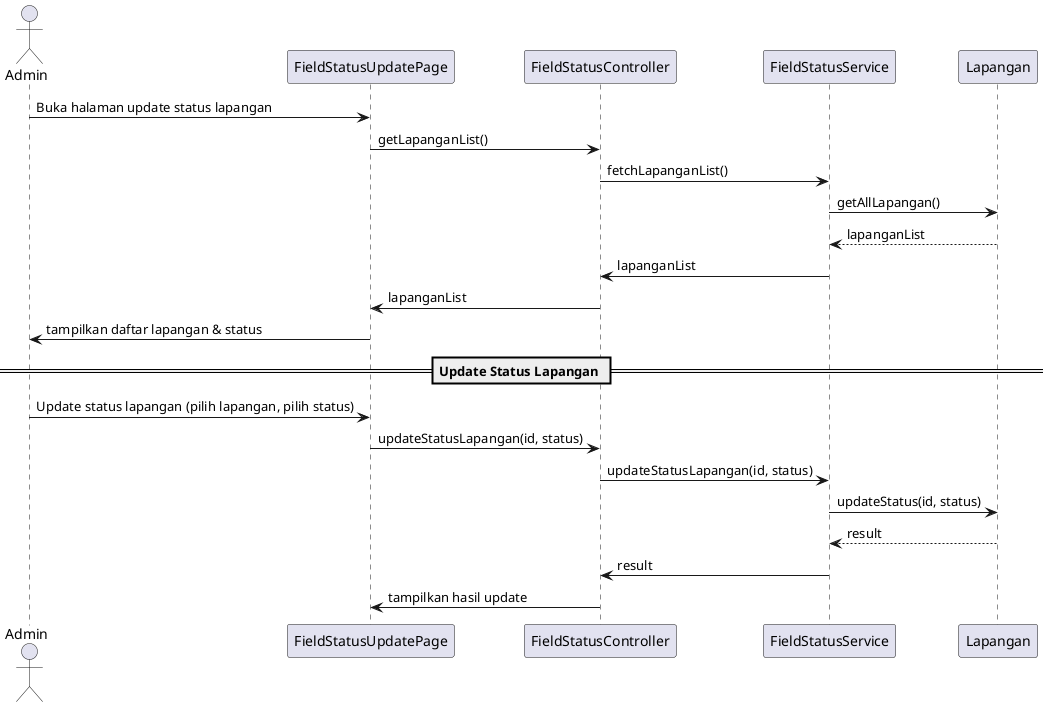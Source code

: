 @startuml
actor Admin
participant "FieldStatusUpdatePage" as UI
participant "FieldStatusController" as Controller
participant "FieldStatusService" as Service
participant "Lapangan" as LapanganEntity

Admin -> UI : Buka halaman update status lapangan
UI -> Controller : getLapanganList()
Controller -> Service : fetchLapanganList()
Service -> LapanganEntity : getAllLapangan()
LapanganEntity --> Service : lapanganList
Service -> Controller : lapanganList
Controller -> UI : lapanganList
UI -> Admin : tampilkan daftar lapangan & status

== Update Status Lapangan ==
Admin -> UI : Update status lapangan (pilih lapangan, pilih status)
UI -> Controller : updateStatusLapangan(id, status)
Controller -> Service : updateStatusLapangan(id, status)
Service -> LapanganEntity : updateStatus(id, status)
LapanganEntity --> Service : result
Service -> Controller : result
Controller -> UI : tampilkan hasil update
@enduml
